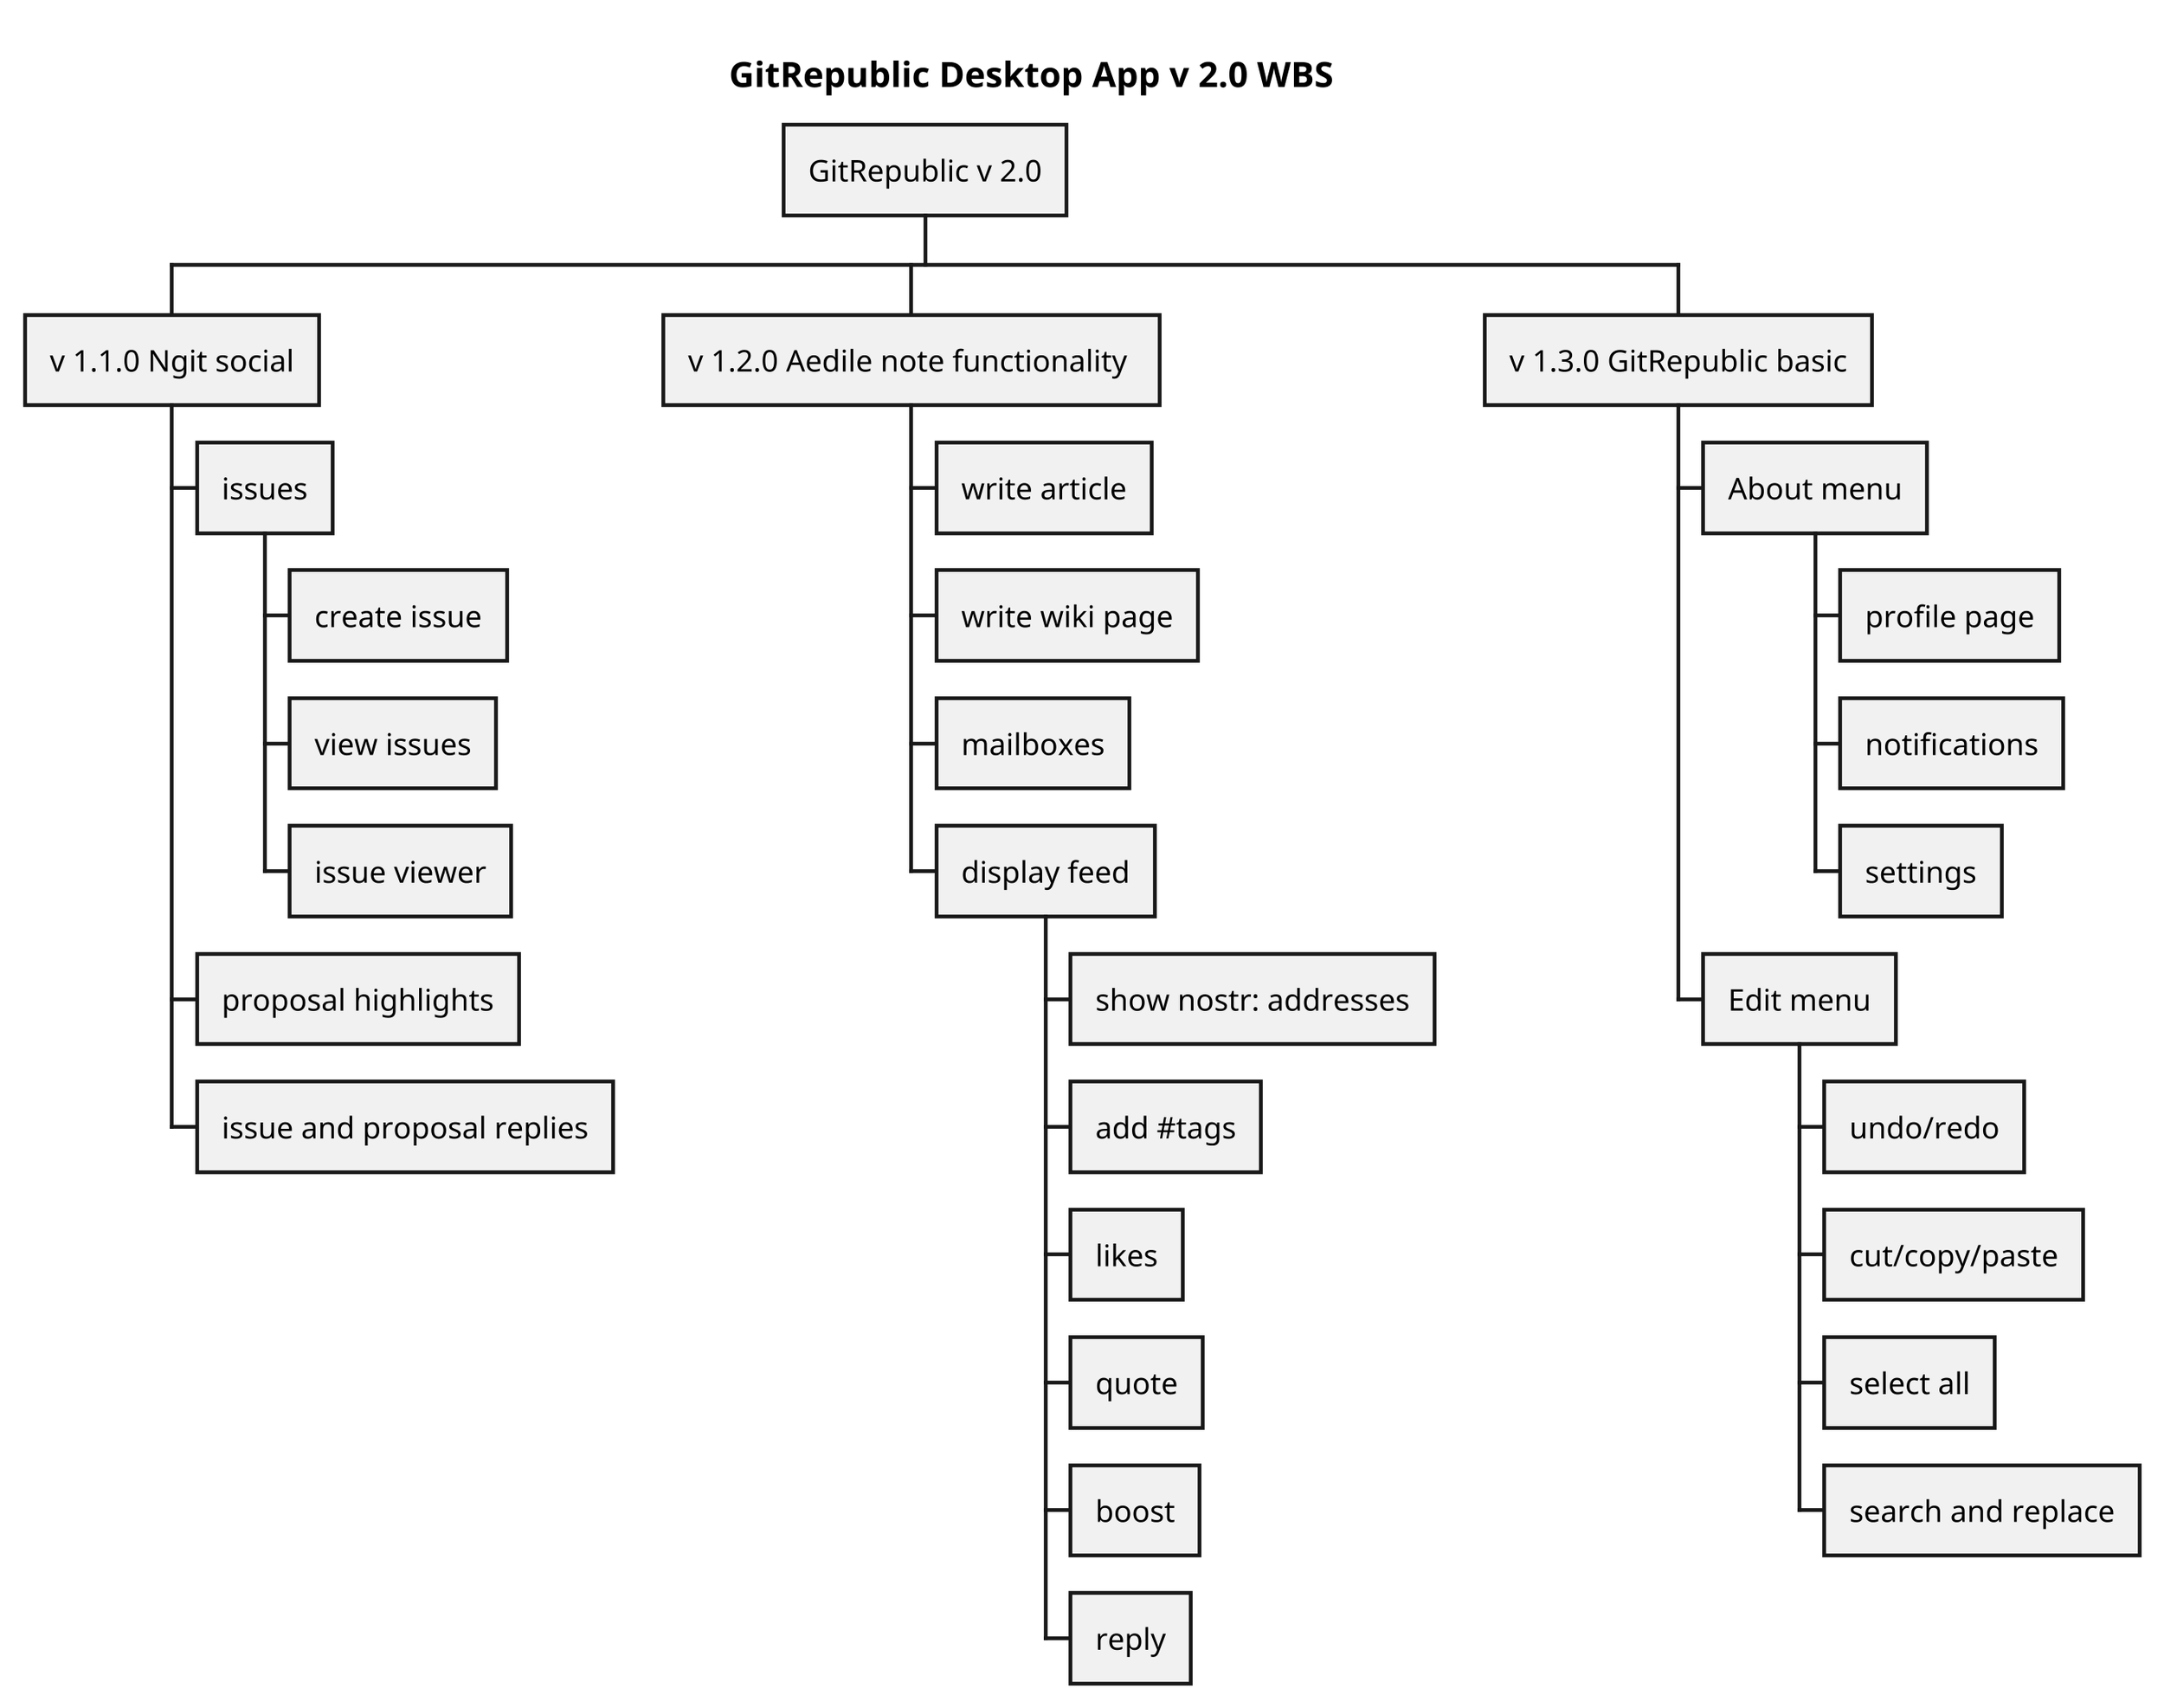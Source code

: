 @startwbs GitRepublic_v2.0_WBS

skinparam dpi 300
title GitRepublic Desktop App v 2.0 WBS

* GitRepublic v 2.0

** v 1.1.0 Ngit social
*** issues
**** create issue
**** view issues
**** issue viewer
*** proposal highlights
*** issue and proposal replies

** v 1.2.0 Aedile note functionality 
*** write article
*** write wiki page
*** mailboxes
*** display feed
**** show nostr: addresses
**** add #tags
**** likes
**** quote
**** boost
**** reply

** v 1.3.0 GitRepublic basic
*** About menu
**** profile page
**** notifications
**** settings
*** Edit menu
**** undo/redo
**** cut/copy/paste
**** select all
**** search and replace

@endwbs
